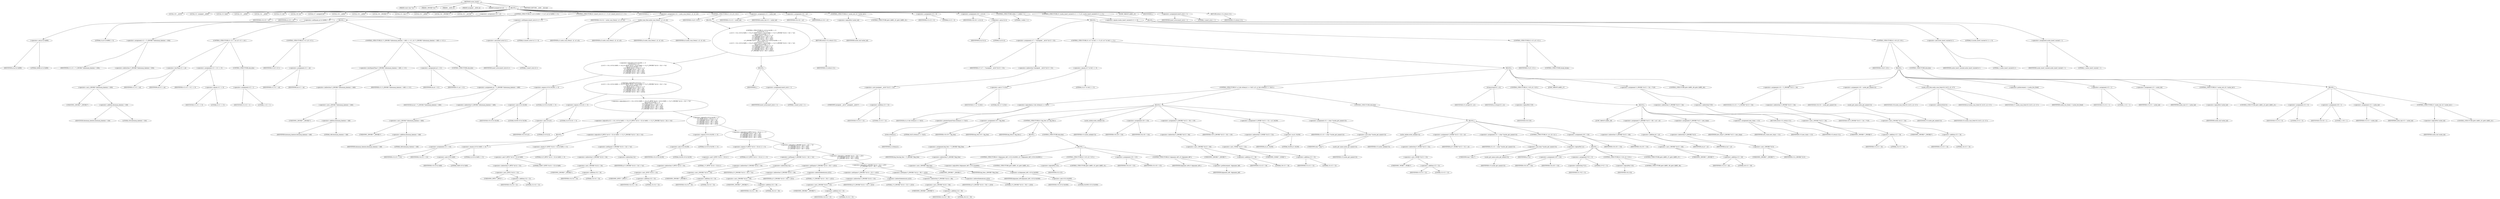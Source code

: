 digraph cache_insert {  
"1000116" [label = "(METHOD,cache_insert)" ]
"1000117" [label = "(PARAM,const char *a1)" ]
"1000118" [label = "(PARAM,_DWORD *a2)" ]
"1000119" [label = "(PARAM,__int64 a3)" ]
"1000120" [label = "(PARAM,unsigned __int64 a4)" ]
"1000121" [label = "(PARAM,unsigned int a5)" ]
"1000122" [label = "(BLOCK,,)" ]
"1000123" [label = "(LOCAL,v10: __int16)" ]
"1000124" [label = "(LOCAL,v11: unsigned __int64)" ]
"1000125" [label = "(LOCAL,v12: bool)" ]
"1000126" [label = "(LOCAL,v13: __int64)" ]
"1000127" [label = "(LOCAL,v14: __int64)" ]
"1000128" [label = "(LOCAL,v15: int)" ]
"1000129" [label = "(LOCAL,v16: int)" ]
"1000130" [label = "(LOCAL,v17: unsigned int)" ]
"1000131" [label = "(LOCAL,v18: __int64)" ]
"1000132" [label = "(LOCAL,v19: __int64)" ]
"1000133" [label = "(LOCAL,v20: _OWORD *)" ]
"1000134" [label = "(LOCAL,v21: char *)" ]
"1000135" [label = "(LOCAL,v23: __int64)" ]
"1000136" [label = "(LOCAL,v24: _OWORD *)" ]
"1000137" [label = "(LOCAL,v25: __int128)" ]
"1000138" [label = "(<operator>.assignment,v10 = a5)" ]
"1000139" [label = "(IDENTIFIER,v10,v10 = a5)" ]
"1000140" [label = "(IDENTIFIER,a5,v10 = a5)" ]
"1000141" [label = "(CONTROL_STRUCTURE,if ( (a5 & 0x980) != 0 ),if ( (a5 & 0x980) != 0 ))" ]
"1000142" [label = "(<operator>.notEquals,(a5 & 0x980) != 0)" ]
"1000143" [label = "(<operator>.and,a5 & 0x980)" ]
"1000144" [label = "(IDENTIFIER,a5,a5 & 0x980)" ]
"1000145" [label = "(LITERAL,0x980,a5 & 0x980)" ]
"1000146" [label = "(LITERAL,0,(a5 & 0x980) != 0)" ]
"1000147" [label = "(BLOCK,,)" ]
"1000148" [label = "(<operator>.assignment,v11 = *(_QWORD *)(dnsmasq_daemon + 456))" ]
"1000149" [label = "(IDENTIFIER,v11,v11 = *(_QWORD *)(dnsmasq_daemon + 456))" ]
"1000150" [label = "(<operator>.indirection,*(_QWORD *)(dnsmasq_daemon + 456))" ]
"1000151" [label = "(<operator>.cast,(_QWORD *)(dnsmasq_daemon + 456))" ]
"1000152" [label = "(UNKNOWN,_QWORD *,_QWORD *)" ]
"1000153" [label = "(<operator>.addition,dnsmasq_daemon + 456)" ]
"1000154" [label = "(IDENTIFIER,dnsmasq_daemon,dnsmasq_daemon + 456)" ]
"1000155" [label = "(LITERAL,456,dnsmasq_daemon + 456)" ]
"1000156" [label = "(CONTROL_STRUCTURE,if ( v11 < a4 ),if ( v11 < a4 ))" ]
"1000157" [label = "(<operator>.lessThan,v11 < a4)" ]
"1000158" [label = "(IDENTIFIER,v11,v11 < a4)" ]
"1000159" [label = "(IDENTIFIER,a4,v11 < a4)" ]
"1000160" [label = "(<operator>.assignment,v12 = v11 == 0)" ]
"1000161" [label = "(IDENTIFIER,v12,v12 = v11 == 0)" ]
"1000162" [label = "(<operator>.equals,v11 == 0)" ]
"1000163" [label = "(IDENTIFIER,v11,v11 == 0)" ]
"1000164" [label = "(LITERAL,0,v11 == 0)" ]
"1000165" [label = "(CONTROL_STRUCTURE,else,else)" ]
"1000166" [label = "(<operator>.assignment,v12 = 1)" ]
"1000167" [label = "(IDENTIFIER,v12,v12 = 1)" ]
"1000168" [label = "(LITERAL,1,v12 = 1)" ]
"1000169" [label = "(CONTROL_STRUCTURE,if ( v12 ),if ( v12 ))" ]
"1000170" [label = "(IDENTIFIER,v12,if ( v12 ))" ]
"1000171" [label = "(<operator>.assignment,v11 = a4)" ]
"1000172" [label = "(IDENTIFIER,v11,v11 = a4)" ]
"1000173" [label = "(IDENTIFIER,a4,v11 = a4)" ]
"1000174" [label = "(CONTROL_STRUCTURE,if ( *(_QWORD *)(dnsmasq_daemon + 448) <= v11 ),if ( *(_QWORD *)(dnsmasq_daemon + 448) <= v11 ))" ]
"1000175" [label = "(<operator>.lessEqualsThan,*(_QWORD *)(dnsmasq_daemon + 448) <= v11)" ]
"1000176" [label = "(<operator>.indirection,*(_QWORD *)(dnsmasq_daemon + 448))" ]
"1000177" [label = "(<operator>.cast,(_QWORD *)(dnsmasq_daemon + 448))" ]
"1000178" [label = "(UNKNOWN,_QWORD *,_QWORD *)" ]
"1000179" [label = "(<operator>.addition,dnsmasq_daemon + 448)" ]
"1000180" [label = "(IDENTIFIER,dnsmasq_daemon,dnsmasq_daemon + 448)" ]
"1000181" [label = "(LITERAL,448,dnsmasq_daemon + 448)" ]
"1000182" [label = "(IDENTIFIER,v11,*(_QWORD *)(dnsmasq_daemon + 448) <= v11)" ]
"1000183" [label = "(<operator>.assignment,a4 = v11)" ]
"1000184" [label = "(IDENTIFIER,a4,a4 = v11)" ]
"1000185" [label = "(IDENTIFIER,v11,a4 = v11)" ]
"1000186" [label = "(CONTROL_STRUCTURE,else,else)" ]
"1000187" [label = "(<operator>.assignment,a4 = *(_QWORD *)(dnsmasq_daemon + 448))" ]
"1000188" [label = "(IDENTIFIER,a4,a4 = *(_QWORD *)(dnsmasq_daemon + 448))" ]
"1000189" [label = "(<operator>.indirection,*(_QWORD *)(dnsmasq_daemon + 448))" ]
"1000190" [label = "(<operator>.cast,(_QWORD *)(dnsmasq_daemon + 448))" ]
"1000191" [label = "(UNKNOWN,_QWORD *,_QWORD *)" ]
"1000192" [label = "(<operator>.addition,dnsmasq_daemon + 448)" ]
"1000193" [label = "(IDENTIFIER,dnsmasq_daemon,dnsmasq_daemon + 448)" ]
"1000194" [label = "(LITERAL,448,dnsmasq_daemon + 448)" ]
"1000195" [label = "(CONTROL_STRUCTURE,if ( (insert_error & 1) != 0 ),if ( (insert_error & 1) != 0 ))" ]
"1000196" [label = "(<operator>.notEquals,(insert_error & 1) != 0)" ]
"1000197" [label = "(<operator>.and,insert_error & 1)" ]
"1000198" [label = "(IDENTIFIER,insert_error,insert_error & 1)" ]
"1000199" [label = "(LITERAL,1,insert_error & 1)" ]
"1000200" [label = "(LITERAL,0,(insert_error & 1) != 0)" ]
"1000201" [label = "(IDENTIFIER,L,)" ]
"1000202" [label = "(<operator>.assignment,v14 = cache_scan_free(a1, a2, a3, a5))" ]
"1000203" [label = "(IDENTIFIER,v14,v14 = cache_scan_free(a1, a2, a3, a5))" ]
"1000204" [label = "(cache_scan_free,cache_scan_free(a1, a2, a3, a5))" ]
"1000205" [label = "(IDENTIFIER,a1,cache_scan_free(a1, a2, a3, a5))" ]
"1000206" [label = "(IDENTIFIER,a2,cache_scan_free(a1, a2, a3, a5))" ]
"1000207" [label = "(IDENTIFIER,a3,cache_scan_free(a1, a2, a3, a5))" ]
"1000208" [label = "(IDENTIFIER,a5,cache_scan_free(a1, a2, a3, a5))" ]
"1000209" [label = "(CONTROL_STRUCTURE,if ( v14 ),if ( v14 ))" ]
"1000210" [label = "(IDENTIFIER,v14,if ( v14 ))" ]
"1000211" [label = "(BLOCK,,)" ]
"1000212" [label = "(CONTROL_STRUCTURE,if ( (v10 & 0x180) == 0\n      || (v10 & 8) == 0\n      || ((v13 = v14, (v10 & 0x80) == 0) || (*(_BYTE *)(v14 + 52) & 0x80) == 0 || *(_DWORD *)(v14 + 24) != *a2)\n      && ((v10 & 0x100) == 0\n       || (*(_BYTE *)(v14 + 53) & 1) == 0\n       || *(_DWORD *)(v14 + 24) != *a2\n       || *(_DWORD *)(v14 + 28) != a2[1]\n       || *(_DWORD *)(v14 + 32) != a2[2]\n       || *(_DWORD *)(v14 + 36) != a2[3]) ),if ( (v10 & 0x180) == 0\n      || (v10 & 8) == 0\n      || ((v13 = v14, (v10 & 0x80) == 0) || (*(_BYTE *)(v14 + 52) & 0x80) == 0 || *(_DWORD *)(v14 + 24) != *a2)\n      && ((v10 & 0x100) == 0\n       || (*(_BYTE *)(v14 + 53) & 1) == 0\n       || *(_DWORD *)(v14 + 24) != *a2\n       || *(_DWORD *)(v14 + 28) != a2[1]\n       || *(_DWORD *)(v14 + 32) != a2[2]\n       || *(_DWORD *)(v14 + 36) != a2[3]) ))" ]
"1000213" [label = "(<operator>.logicalOr,(v10 & 0x180) == 0\n      || (v10 & 8) == 0\n      || ((v13 = v14, (v10 & 0x80) == 0) || (*(_BYTE *)(v14 + 52) & 0x80) == 0 || *(_DWORD *)(v14 + 24) != *a2)\n      && ((v10 & 0x100) == 0\n       || (*(_BYTE *)(v14 + 53) & 1) == 0\n       || *(_DWORD *)(v14 + 24) != *a2\n       || *(_DWORD *)(v14 + 28) != a2[1]\n       || *(_DWORD *)(v14 + 32) != a2[2]\n       || *(_DWORD *)(v14 + 36) != a2[3]))" ]
"1000214" [label = "(<operator>.equals,(v10 & 0x180) == 0)" ]
"1000215" [label = "(<operator>.and,v10 & 0x180)" ]
"1000216" [label = "(IDENTIFIER,v10,v10 & 0x180)" ]
"1000217" [label = "(LITERAL,0x180,v10 & 0x180)" ]
"1000218" [label = "(LITERAL,0,(v10 & 0x180) == 0)" ]
"1000219" [label = "(<operator>.logicalOr,(v10 & 8) == 0\n      || ((v13 = v14, (v10 & 0x80) == 0) || (*(_BYTE *)(v14 + 52) & 0x80) == 0 || *(_DWORD *)(v14 + 24) != *a2)\n      && ((v10 & 0x100) == 0\n       || (*(_BYTE *)(v14 + 53) & 1) == 0\n       || *(_DWORD *)(v14 + 24) != *a2\n       || *(_DWORD *)(v14 + 28) != a2[1]\n       || *(_DWORD *)(v14 + 32) != a2[2]\n       || *(_DWORD *)(v14 + 36) != a2[3]))" ]
"1000220" [label = "(<operator>.equals,(v10 & 8) == 0)" ]
"1000221" [label = "(<operator>.and,v10 & 8)" ]
"1000222" [label = "(IDENTIFIER,v10,v10 & 8)" ]
"1000223" [label = "(LITERAL,8,v10 & 8)" ]
"1000224" [label = "(LITERAL,0,(v10 & 8) == 0)" ]
"1000225" [label = "(<operator>.logicalAnd,((v13 = v14, (v10 & 0x80) == 0) || (*(_BYTE *)(v14 + 52) & 0x80) == 0 || *(_DWORD *)(v14 + 24) != *a2)\n      && ((v10 & 0x100) == 0\n       || (*(_BYTE *)(v14 + 53) & 1) == 0\n       || *(_DWORD *)(v14 + 24) != *a2\n       || *(_DWORD *)(v14 + 28) != a2[1]\n       || *(_DWORD *)(v14 + 32) != a2[2]\n       || *(_DWORD *)(v14 + 36) != a2[3]))" ]
"1000226" [label = "(<operator>.logicalOr,(v13 = v14, (v10 & 0x80) == 0) || (*(_BYTE *)(v14 + 52) & 0x80) == 0 || *(_DWORD *)(v14 + 24) != *a2)" ]
"1000227" [label = "(BLOCK,,)" ]
"1000228" [label = "(<operator>.assignment,v13 = v14)" ]
"1000229" [label = "(IDENTIFIER,v13,v13 = v14)" ]
"1000230" [label = "(IDENTIFIER,v14,v13 = v14)" ]
"1000231" [label = "(<operator>.equals,(v10 & 0x80) == 0)" ]
"1000232" [label = "(<operator>.and,v10 & 0x80)" ]
"1000233" [label = "(IDENTIFIER,v10,v10 & 0x80)" ]
"1000234" [label = "(LITERAL,0x80,v10 & 0x80)" ]
"1000235" [label = "(LITERAL,0,(v10 & 0x80) == 0)" ]
"1000236" [label = "(<operator>.logicalOr,(*(_BYTE *)(v14 + 52) & 0x80) == 0 || *(_DWORD *)(v14 + 24) != *a2)" ]
"1000237" [label = "(<operator>.equals,(*(_BYTE *)(v14 + 52) & 0x80) == 0)" ]
"1000238" [label = "(<operator>.and,*(_BYTE *)(v14 + 52) & 0x80)" ]
"1000239" [label = "(<operator>.indirection,*(_BYTE *)(v14 + 52))" ]
"1000240" [label = "(<operator>.cast,(_BYTE *)(v14 + 52))" ]
"1000241" [label = "(UNKNOWN,_BYTE *,_BYTE *)" ]
"1000242" [label = "(<operator>.addition,v14 + 52)" ]
"1000243" [label = "(IDENTIFIER,v14,v14 + 52)" ]
"1000244" [label = "(LITERAL,52,v14 + 52)" ]
"1000245" [label = "(LITERAL,0x80,*(_BYTE *)(v14 + 52) & 0x80)" ]
"1000246" [label = "(LITERAL,0,(*(_BYTE *)(v14 + 52) & 0x80) == 0)" ]
"1000247" [label = "(<operator>.notEquals,*(_DWORD *)(v14 + 24) != *a2)" ]
"1000248" [label = "(<operator>.indirection,*(_DWORD *)(v14 + 24))" ]
"1000249" [label = "(<operator>.cast,(_DWORD *)(v14 + 24))" ]
"1000250" [label = "(UNKNOWN,_DWORD *,_DWORD *)" ]
"1000251" [label = "(<operator>.addition,v14 + 24)" ]
"1000252" [label = "(IDENTIFIER,v14,v14 + 24)" ]
"1000253" [label = "(LITERAL,24,v14 + 24)" ]
"1000254" [label = "(<operator>.indirection,*a2)" ]
"1000255" [label = "(IDENTIFIER,a2,*(_DWORD *)(v14 + 24) != *a2)" ]
"1000256" [label = "(<operator>.logicalOr,(v10 & 0x100) == 0\n       || (*(_BYTE *)(v14 + 53) & 1) == 0\n       || *(_DWORD *)(v14 + 24) != *a2\n       || *(_DWORD *)(v14 + 28) != a2[1]\n       || *(_DWORD *)(v14 + 32) != a2[2]\n       || *(_DWORD *)(v14 + 36) != a2[3])" ]
"1000257" [label = "(<operator>.equals,(v10 & 0x100) == 0)" ]
"1000258" [label = "(<operator>.and,v10 & 0x100)" ]
"1000259" [label = "(IDENTIFIER,v10,v10 & 0x100)" ]
"1000260" [label = "(LITERAL,0x100,v10 & 0x100)" ]
"1000261" [label = "(LITERAL,0,(v10 & 0x100) == 0)" ]
"1000262" [label = "(<operator>.logicalOr,(*(_BYTE *)(v14 + 53) & 1) == 0\n       || *(_DWORD *)(v14 + 24) != *a2\n       || *(_DWORD *)(v14 + 28) != a2[1]\n       || *(_DWORD *)(v14 + 32) != a2[2]\n       || *(_DWORD *)(v14 + 36) != a2[3])" ]
"1000263" [label = "(<operator>.equals,(*(_BYTE *)(v14 + 53) & 1) == 0)" ]
"1000264" [label = "(<operator>.and,*(_BYTE *)(v14 + 53) & 1)" ]
"1000265" [label = "(<operator>.indirection,*(_BYTE *)(v14 + 53))" ]
"1000266" [label = "(<operator>.cast,(_BYTE *)(v14 + 53))" ]
"1000267" [label = "(UNKNOWN,_BYTE *,_BYTE *)" ]
"1000268" [label = "(<operator>.addition,v14 + 53)" ]
"1000269" [label = "(IDENTIFIER,v14,v14 + 53)" ]
"1000270" [label = "(LITERAL,53,v14 + 53)" ]
"1000271" [label = "(LITERAL,1,*(_BYTE *)(v14 + 53) & 1)" ]
"1000272" [label = "(LITERAL,0,(*(_BYTE *)(v14 + 53) & 1) == 0)" ]
"1000273" [label = "(<operator>.logicalOr,*(_DWORD *)(v14 + 24) != *a2\n       || *(_DWORD *)(v14 + 28) != a2[1]\n       || *(_DWORD *)(v14 + 32) != a2[2]\n       || *(_DWORD *)(v14 + 36) != a2[3])" ]
"1000274" [label = "(<operator>.notEquals,*(_DWORD *)(v14 + 24) != *a2)" ]
"1000275" [label = "(<operator>.indirection,*(_DWORD *)(v14 + 24))" ]
"1000276" [label = "(<operator>.cast,(_DWORD *)(v14 + 24))" ]
"1000277" [label = "(UNKNOWN,_DWORD *,_DWORD *)" ]
"1000278" [label = "(<operator>.addition,v14 + 24)" ]
"1000279" [label = "(IDENTIFIER,v14,v14 + 24)" ]
"1000280" [label = "(LITERAL,24,v14 + 24)" ]
"1000281" [label = "(<operator>.indirection,*a2)" ]
"1000282" [label = "(IDENTIFIER,a2,*(_DWORD *)(v14 + 24) != *a2)" ]
"1000283" [label = "(<operator>.logicalOr,*(_DWORD *)(v14 + 28) != a2[1]\n       || *(_DWORD *)(v14 + 32) != a2[2]\n       || *(_DWORD *)(v14 + 36) != a2[3])" ]
"1000284" [label = "(<operator>.notEquals,*(_DWORD *)(v14 + 28) != a2[1])" ]
"1000285" [label = "(<operator>.indirection,*(_DWORD *)(v14 + 28))" ]
"1000286" [label = "(<operator>.cast,(_DWORD *)(v14 + 28))" ]
"1000287" [label = "(UNKNOWN,_DWORD *,_DWORD *)" ]
"1000288" [label = "(<operator>.addition,v14 + 28)" ]
"1000289" [label = "(IDENTIFIER,v14,v14 + 28)" ]
"1000290" [label = "(LITERAL,28,v14 + 28)" ]
"1000291" [label = "(<operator>.indirectIndexAccess,a2[1])" ]
"1000292" [label = "(IDENTIFIER,a2,*(_DWORD *)(v14 + 28) != a2[1])" ]
"1000293" [label = "(LITERAL,1,*(_DWORD *)(v14 + 28) != a2[1])" ]
"1000294" [label = "(<operator>.logicalOr,*(_DWORD *)(v14 + 32) != a2[2]\n       || *(_DWORD *)(v14 + 36) != a2[3])" ]
"1000295" [label = "(<operator>.notEquals,*(_DWORD *)(v14 + 32) != a2[2])" ]
"1000296" [label = "(<operator>.indirection,*(_DWORD *)(v14 + 32))" ]
"1000297" [label = "(<operator>.cast,(_DWORD *)(v14 + 32))" ]
"1000298" [label = "(UNKNOWN,_DWORD *,_DWORD *)" ]
"1000299" [label = "(<operator>.addition,v14 + 32)" ]
"1000300" [label = "(IDENTIFIER,v14,v14 + 32)" ]
"1000301" [label = "(LITERAL,32,v14 + 32)" ]
"1000302" [label = "(<operator>.indirectIndexAccess,a2[2])" ]
"1000303" [label = "(IDENTIFIER,a2,*(_DWORD *)(v14 + 32) != a2[2])" ]
"1000304" [label = "(LITERAL,2,*(_DWORD *)(v14 + 32) != a2[2])" ]
"1000305" [label = "(<operator>.notEquals,*(_DWORD *)(v14 + 36) != a2[3])" ]
"1000306" [label = "(<operator>.indirection,*(_DWORD *)(v14 + 36))" ]
"1000307" [label = "(<operator>.cast,(_DWORD *)(v14 + 36))" ]
"1000308" [label = "(UNKNOWN,_DWORD *,_DWORD *)" ]
"1000309" [label = "(<operator>.addition,v14 + 36)" ]
"1000310" [label = "(IDENTIFIER,v14,v14 + 36)" ]
"1000311" [label = "(LITERAL,36,v14 + 36)" ]
"1000312" [label = "(<operator>.indirectIndexAccess,a2[3])" ]
"1000313" [label = "(IDENTIFIER,a2,*(_DWORD *)(v14 + 36) != a2[3])" ]
"1000314" [label = "(LITERAL,3,*(_DWORD *)(v14 + 36) != a2[3])" ]
"1000315" [label = "(BLOCK,,)" ]
"1000316" [label = "(IDENTIFIER,L,)" ]
"1000317" [label = "(<operator>.assignment,insert_error = 1)" ]
"1000318" [label = "(IDENTIFIER,insert_error,insert_error = 1)" ]
"1000319" [label = "(LITERAL,1,insert_error = 1)" ]
"1000320" [label = "(RETURN,return v13;,return v13;)" ]
"1000321" [label = "(IDENTIFIER,v13,return v13;)" ]
"1000322" [label = "(<operator>.assignment,v13 = cache_tail)" ]
"1000323" [label = "(IDENTIFIER,v13,v13 = cache_tail)" ]
"1000324" [label = "(IDENTIFIER,cache_tail,v13 = cache_tail)" ]
"1000325" [label = "(<operator>.assignment,v24 = a2)" ]
"1000326" [label = "(IDENTIFIER,v24,v24 = a2)" ]
"1000327" [label = "(IDENTIFIER,a2,v24 = a2)" ]
"1000328" [label = "(CONTROL_STRUCTURE,if ( !cache_tail ),if ( !cache_tail ))" ]
"1000329" [label = "(<operator>.logicalNot,!cache_tail)" ]
"1000330" [label = "(IDENTIFIER,cache_tail,!cache_tail)" ]
"1000331" [label = "(CONTROL_STRUCTURE,goto LABEL_42;,goto LABEL_42;)" ]
"1000332" [label = "(<operator>.assignment,v15 = 0)" ]
"1000333" [label = "(IDENTIFIER,v15,v15 = 0)" ]
"1000334" [label = "(LITERAL,0,v15 = 0)" ]
"1000335" [label = "(<operator>.assignment,v16 = a5 & 4)" ]
"1000336" [label = "(IDENTIFIER,v16,v16 = a5 & 4)" ]
"1000337" [label = "(<operator>.and,a5 & 4)" ]
"1000338" [label = "(IDENTIFIER,a5,a5 & 4)" ]
"1000339" [label = "(LITERAL,4,a5 & 4)" ]
"1000340" [label = "(CONTROL_STRUCTURE,while ( 1 ),while ( 1 ))" ]
"1000341" [label = "(LITERAL,1,while ( 1 ))" ]
"1000342" [label = "(BLOCK,,)" ]
"1000343" [label = "(<operator>.assignment,v17 = *(unsigned __int16 *)(v13 + 52))" ]
"1000344" [label = "(IDENTIFIER,v17,v17 = *(unsigned __int16 *)(v13 + 52))" ]
"1000345" [label = "(<operator>.indirection,*(unsigned __int16 *)(v13 + 52))" ]
"1000346" [label = "(<operator>.cast,(unsigned __int16 *)(v13 + 52))" ]
"1000347" [label = "(UNKNOWN,unsigned __int16 *,unsigned __int16 *)" ]
"1000348" [label = "(<operator>.addition,v13 + 52)" ]
"1000349" [label = "(IDENTIFIER,v13,v13 + 52)" ]
"1000350" [label = "(LITERAL,52,v13 + 52)" ]
"1000351" [label = "(CONTROL_STRUCTURE,if ( (v17 & 0xC) == 0 ),if ( (v17 & 0xC) == 0 ))" ]
"1000352" [label = "(<operator>.equals,(v17 & 0xC) == 0)" ]
"1000353" [label = "(<operator>.and,v17 & 0xC)" ]
"1000354" [label = "(IDENTIFIER,v17,v17 & 0xC)" ]
"1000355" [label = "(LITERAL,0xC,v17 & 0xC)" ]
"1000356" [label = "(LITERAL,0,(v17 & 0xC) == 0)" ]
"1000357" [label = "(BLOCK,,)" ]
"1000358" [label = "(CONTROL_STRUCTURE,if ( a1 && strlen(a1) >= 0x32 ),if ( a1 && strlen(a1) >= 0x32 ))" ]
"1000359" [label = "(<operator>.logicalAnd,a1 && strlen(a1) >= 0x32)" ]
"1000360" [label = "(IDENTIFIER,a1,a1 && strlen(a1) >= 0x32)" ]
"1000361" [label = "(<operator>.greaterEqualsThan,strlen(a1) >= 0x32)" ]
"1000362" [label = "(strlen,strlen(a1))" ]
"1000363" [label = "(IDENTIFIER,a1,strlen(a1))" ]
"1000364" [label = "(LITERAL,0x32,strlen(a1) >= 0x32)" ]
"1000365" [label = "(BLOCK,,)" ]
"1000366" [label = "(<operator>.assignment,v19 = big_free)" ]
"1000367" [label = "(IDENTIFIER,v19,v19 = big_free)" ]
"1000368" [label = "(IDENTIFIER,big_free,v19 = big_free)" ]
"1000369" [label = "(CONTROL_STRUCTURE,if ( big_free ),if ( big_free ))" ]
"1000370" [label = "(IDENTIFIER,big_free,if ( big_free ))" ]
"1000371" [label = "(BLOCK,,)" ]
"1000372" [label = "(<operator>.assignment,big_free = *(_QWORD *)big_free)" ]
"1000373" [label = "(IDENTIFIER,big_free,big_free = *(_QWORD *)big_free)" ]
"1000374" [label = "(<operator>.indirection,*(_QWORD *)big_free)" ]
"1000375" [label = "(<operator>.cast,(_QWORD *)big_free)" ]
"1000376" [label = "(UNKNOWN,_QWORD *,_QWORD *)" ]
"1000377" [label = "(IDENTIFIER,big_free,(_QWORD *)big_free)" ]
"1000378" [label = "(CONTROL_STRUCTURE,else,else)" ]
"1000379" [label = "(BLOCK,,)" ]
"1000380" [label = "(CONTROL_STRUCTURE,if ( !(bignames_left | v10 & 0x5000) ),if ( !(bignames_left | v10 & 0x5000) ))" ]
"1000381" [label = "(<operator>.logicalNot,!(bignames_left | v10 & 0x5000))" ]
"1000382" [label = "(<operator>.or,bignames_left | v10 & 0x5000)" ]
"1000383" [label = "(IDENTIFIER,bignames_left,bignames_left | v10 & 0x5000)" ]
"1000384" [label = "(<operator>.and,v10 & 0x5000)" ]
"1000385" [label = "(IDENTIFIER,v10,v10 & 0x5000)" ]
"1000386" [label = "(LITERAL,0x5000,v10 & 0x5000)" ]
"1000387" [label = "(CONTROL_STRUCTURE,goto LABEL_42;,goto LABEL_42;)" ]
"1000388" [label = "(CONTROL_STRUCTURE,if ( !v23 ),if ( !v23 ))" ]
"1000389" [label = "(<operator>.logicalNot,!v23)" ]
"1000390" [label = "(IDENTIFIER,v23,!v23)" ]
"1000391" [label = "(CONTROL_STRUCTURE,goto LABEL_42;,goto LABEL_42;)" ]
"1000392" [label = "(<operator>.assignment,v19 = v23)" ]
"1000393" [label = "(IDENTIFIER,v19,v19 = v23)" ]
"1000394" [label = "(IDENTIFIER,v23,v19 = v23)" ]
"1000395" [label = "(CONTROL_STRUCTURE,if ( bignames_left ),if ( bignames_left ))" ]
"1000396" [label = "(IDENTIFIER,bignames_left,if ( bignames_left ))" ]
"1000397" [label = "(<operator>.preDecrement,--bignames_left)" ]
"1000398" [label = "(IDENTIFIER,bignames_left,--bignames_left)" ]
"1000399" [label = "(cache_unlink,cache_unlink(v13))" ]
"1000400" [label = "(IDENTIFIER,v13,cache_unlink(v13))" ]
"1000401" [label = "(<operator>.assignment,v20 = v24)" ]
"1000402" [label = "(IDENTIFIER,v20,v20 = v24)" ]
"1000403" [label = "(IDENTIFIER,v24,v20 = v24)" ]
"1000404" [label = "(<operator>.assignment,*(_QWORD *)(v13 + 56) = v19)" ]
"1000405" [label = "(<operator>.indirection,*(_QWORD *)(v13 + 56))" ]
"1000406" [label = "(<operator>.cast,(_QWORD *)(v13 + 56))" ]
"1000407" [label = "(UNKNOWN,_QWORD *,_QWORD *)" ]
"1000408" [label = "(<operator>.addition,v13 + 56)" ]
"1000409" [label = "(IDENTIFIER,v13,v13 + 56)" ]
"1000410" [label = "(LITERAL,56,v13 + 56)" ]
"1000411" [label = "(IDENTIFIER,v19,*(_QWORD *)(v13 + 56) = v19)" ]
"1000412" [label = "(<operator>.assignment,*(_WORD *)(v13 + 52) = a5 | 0x200)" ]
"1000413" [label = "(<operator>.indirection,*(_WORD *)(v13 + 52))" ]
"1000414" [label = "(<operator>.cast,(_WORD *)(v13 + 52))" ]
"1000415" [label = "(UNKNOWN,_WORD *,_WORD *)" ]
"1000416" [label = "(<operator>.addition,v13 + 52)" ]
"1000417" [label = "(IDENTIFIER,v13,v13 + 52)" ]
"1000418" [label = "(LITERAL,52,v13 + 52)" ]
"1000419" [label = "(<operator>.or,a5 | 0x200)" ]
"1000420" [label = "(IDENTIFIER,a5,a5 | 0x200)" ]
"1000421" [label = "(LITERAL,0x200,a5 | 0x200)" ]
"1000422" [label = "(<operator>.assignment,v21 = (char *)cache_get_name(v13))" ]
"1000423" [label = "(IDENTIFIER,v21,v21 = (char *)cache_get_name(v13))" ]
"1000424" [label = "(<operator>.cast,(char *)cache_get_name(v13))" ]
"1000425" [label = "(UNKNOWN,char *,char *)" ]
"1000426" [label = "(cache_get_name,cache_get_name(v13))" ]
"1000427" [label = "(IDENTIFIER,v13,cache_get_name(v13))" ]
"1000428" [label = "(CONTROL_STRUCTURE,else,else)" ]
"1000429" [label = "(BLOCK,,)" ]
"1000430" [label = "(cache_unlink,cache_unlink(v13))" ]
"1000431" [label = "(IDENTIFIER,v13,cache_unlink(v13))" ]
"1000432" [label = "(<operator>.assignment,*(_WORD *)(v13 + 52) = a5)" ]
"1000433" [label = "(<operator>.indirection,*(_WORD *)(v13 + 52))" ]
"1000434" [label = "(<operator>.cast,(_WORD *)(v13 + 52))" ]
"1000435" [label = "(UNKNOWN,_WORD *,_WORD *)" ]
"1000436" [label = "(<operator>.addition,v13 + 52)" ]
"1000437" [label = "(IDENTIFIER,v13,v13 + 52)" ]
"1000438" [label = "(LITERAL,52,v13 + 52)" ]
"1000439" [label = "(IDENTIFIER,a5,*(_WORD *)(v13 + 52) = a5)" ]
"1000440" [label = "(<operator>.assignment,v21 = (char *)cache_get_name(v13))" ]
"1000441" [label = "(IDENTIFIER,v21,v21 = (char *)cache_get_name(v13))" ]
"1000442" [label = "(<operator>.cast,(char *)cache_get_name(v13))" ]
"1000443" [label = "(UNKNOWN,char *,char *)" ]
"1000444" [label = "(cache_get_name,cache_get_name(v13))" ]
"1000445" [label = "(IDENTIFIER,v13,cache_get_name(v13))" ]
"1000446" [label = "(CONTROL_STRUCTURE,if ( !a1 ),if ( !a1 ))" ]
"1000447" [label = "(<operator>.logicalNot,!a1)" ]
"1000448" [label = "(IDENTIFIER,a1,!a1)" ]
"1000449" [label = "(BLOCK,,)" ]
"1000450" [label = "(<operator>.assignment,v20 = v24)" ]
"1000451" [label = "(IDENTIFIER,v20,v20 = v24)" ]
"1000452" [label = "(IDENTIFIER,v24,v20 = v24)" ]
"1000453" [label = "(<operator>.assignment,*v21 = 0)" ]
"1000454" [label = "(<operator>.indirection,*v21)" ]
"1000455" [label = "(IDENTIFIER,v21,*v21 = 0)" ]
"1000456" [label = "(LITERAL,0,*v21 = 0)" ]
"1000457" [label = "(CONTROL_STRUCTURE,if ( !v24 ),if ( !v24 ))" ]
"1000458" [label = "(<operator>.logicalNot,!v24)" ]
"1000459" [label = "(IDENTIFIER,v24,!v24)" ]
"1000460" [label = "(CONTROL_STRUCTURE,goto LABEL_48;,goto LABEL_48;)" ]
"1000461" [label = "(CONTROL_STRUCTURE,goto LABEL_47;,goto LABEL_47;)" ]
"1000462" [label = "(<operator>.assignment,v20 = v24)" ]
"1000463" [label = "(IDENTIFIER,v20,v20 = v24)" ]
"1000464" [label = "(IDENTIFIER,v24,v20 = v24)" ]
"1000465" [label = "(strcpy,strcpy(v21, a1))" ]
"1000466" [label = "(IDENTIFIER,v21,strcpy(v21, a1))" ]
"1000467" [label = "(IDENTIFIER,a1,strcpy(v21, a1))" ]
"1000468" [label = "(CONTROL_STRUCTURE,if ( !v20 ),if ( !v20 ))" ]
"1000469" [label = "(<operator>.logicalNot,!v20)" ]
"1000470" [label = "(IDENTIFIER,v20,!v20)" ]
"1000471" [label = "(BLOCK,,)" ]
"1000472" [label = "(JUMP_TARGET,LABEL_48)" ]
"1000473" [label = "(<operator>.assignment,*(_QWORD *)(v13 + 40) = a4 + a3)" ]
"1000474" [label = "(<operator>.indirection,*(_QWORD *)(v13 + 40))" ]
"1000475" [label = "(<operator>.cast,(_QWORD *)(v13 + 40))" ]
"1000476" [label = "(UNKNOWN,_QWORD *,_QWORD *)" ]
"1000477" [label = "(<operator>.addition,v13 + 40)" ]
"1000478" [label = "(IDENTIFIER,v13,v13 + 40)" ]
"1000479" [label = "(LITERAL,40,v13 + 40)" ]
"1000480" [label = "(<operator>.addition,a4 + a3)" ]
"1000481" [label = "(IDENTIFIER,a4,a4 + a3)" ]
"1000482" [label = "(IDENTIFIER,a3,a4 + a3)" ]
"1000483" [label = "(<operator>.assignment,*(_QWORD *)v13 = new_chain)" ]
"1000484" [label = "(<operator>.indirection,*(_QWORD *)v13)" ]
"1000485" [label = "(<operator>.cast,(_QWORD *)v13)" ]
"1000486" [label = "(UNKNOWN,_QWORD *,_QWORD *)" ]
"1000487" [label = "(IDENTIFIER,v13,(_QWORD *)v13)" ]
"1000488" [label = "(IDENTIFIER,new_chain,*(_QWORD *)v13 = new_chain)" ]
"1000489" [label = "(<operator>.assignment,new_chain = v13)" ]
"1000490" [label = "(IDENTIFIER,new_chain,new_chain = v13)" ]
"1000491" [label = "(IDENTIFIER,v13,new_chain = v13)" ]
"1000492" [label = "(RETURN,return v13;,return v13;)" ]
"1000493" [label = "(IDENTIFIER,v13,return v13;)" ]
"1000494" [label = "(JUMP_TARGET,LABEL_47)" ]
"1000495" [label = "(<operator>.assignment,*(_OWORD *)(v13 + 24) = *v20)" ]
"1000496" [label = "(<operator>.indirection,*(_OWORD *)(v13 + 24))" ]
"1000497" [label = "(<operator>.cast,(_OWORD *)(v13 + 24))" ]
"1000498" [label = "(UNKNOWN,_OWORD *,_OWORD *)" ]
"1000499" [label = "(<operator>.addition,v13 + 24)" ]
"1000500" [label = "(IDENTIFIER,v13,v13 + 24)" ]
"1000501" [label = "(LITERAL,24,v13 + 24)" ]
"1000502" [label = "(<operator>.indirection,*v20)" ]
"1000503" [label = "(IDENTIFIER,v20,*(_OWORD *)(v13 + 24) = *v20)" ]
"1000504" [label = "(CONTROL_STRUCTURE,goto LABEL_48;,goto LABEL_48;)" ]
"1000505" [label = "(CONTROL_STRUCTURE,if ( v15 ),if ( v15 ))" ]
"1000506" [label = "(IDENTIFIER,v15,if ( v15 ))" ]
"1000507" [label = "(CONTROL_STRUCTURE,break;,break;)" ]
"1000508" [label = "(CONTROL_STRUCTURE,if ( v16 ),if ( v16 ))" ]
"1000509" [label = "(IDENTIFIER,v16,if ( v16 ))" ]
"1000510" [label = "(BLOCK,,)" ]
"1000511" [label = "(<operator>.assignment,v25 = *(_OWORD *)(v13 + 24))" ]
"1000512" [label = "(IDENTIFIER,v25,v25 = *(_OWORD *)(v13 + 24))" ]
"1000513" [label = "(<operator>.indirection,*(_OWORD *)(v13 + 24))" ]
"1000514" [label = "(<operator>.cast,(_OWORD *)(v13 + 24))" ]
"1000515" [label = "(UNKNOWN,_OWORD *,_OWORD *)" ]
"1000516" [label = "(<operator>.addition,v13 + 24)" ]
"1000517" [label = "(IDENTIFIER,v13,v13 + 24)" ]
"1000518" [label = "(LITERAL,24,v13 + 24)" ]
"1000519" [label = "(<operator>.assignment,v18 = cache_get_name(v13))" ]
"1000520" [label = "(IDENTIFIER,v18,v18 = cache_get_name(v13))" ]
"1000521" [label = "(cache_get_name,cache_get_name(v13))" ]
"1000522" [label = "(IDENTIFIER,v13,cache_get_name(v13))" ]
"1000523" [label = "(cache_scan_free,cache_scan_free(v18, &v25, a3, v17))" ]
"1000524" [label = "(IDENTIFIER,v18,cache_scan_free(v18, &v25, a3, v17))" ]
"1000525" [label = "(<operator>.addressOf,&v25)" ]
"1000526" [label = "(IDENTIFIER,v25,cache_scan_free(v18, &v25, a3, v17))" ]
"1000527" [label = "(IDENTIFIER,a3,cache_scan_free(v18, &v25, a3, v17))" ]
"1000528" [label = "(IDENTIFIER,v17,cache_scan_free(v18, &v25, a3, v17))" ]
"1000529" [label = "(<operator>.preIncrement,++cache_live_freed)" ]
"1000530" [label = "(IDENTIFIER,cache_live_freed,++cache_live_freed)" ]
"1000531" [label = "(<operator>.assignment,v15 = 1)" ]
"1000532" [label = "(IDENTIFIER,v15,v15 = 1)" ]
"1000533" [label = "(LITERAL,1,v15 = 1)" ]
"1000534" [label = "(<operator>.assignment,v13 = cache_tail)" ]
"1000535" [label = "(IDENTIFIER,v13,v13 = cache_tail)" ]
"1000536" [label = "(IDENTIFIER,cache_tail,v13 = cache_tail)" ]
"1000537" [label = "(CONTROL_STRUCTURE,if ( !cache_tail ),if ( !cache_tail ))" ]
"1000538" [label = "(<operator>.logicalNot,!cache_tail)" ]
"1000539" [label = "(IDENTIFIER,cache_tail,!cache_tail)" ]
"1000540" [label = "(CONTROL_STRUCTURE,goto LABEL_42;,goto LABEL_42;)" ]
"1000541" [label = "(CONTROL_STRUCTURE,else,else)" ]
"1000542" [label = "(BLOCK,,)" ]
"1000543" [label = "(<operator>.assignment,v15 = 0)" ]
"1000544" [label = "(IDENTIFIER,v15,v15 = 0)" ]
"1000545" [label = "(LITERAL,0,v15 = 0)" ]
"1000546" [label = "(<operator>.assignment,v16 = 1)" ]
"1000547" [label = "(IDENTIFIER,v16,v16 = 1)" ]
"1000548" [label = "(LITERAL,1,v16 = 1)" ]
"1000549" [label = "(<operator>.assignment,v13 = cache_tail)" ]
"1000550" [label = "(IDENTIFIER,v13,v13 = cache_tail)" ]
"1000551" [label = "(IDENTIFIER,cache_tail,v13 = cache_tail)" ]
"1000552" [label = "(CONTROL_STRUCTURE,if ( !cache_tail ),if ( !cache_tail ))" ]
"1000553" [label = "(<operator>.logicalNot,!cache_tail)" ]
"1000554" [label = "(IDENTIFIER,cache_tail,!cache_tail)" ]
"1000555" [label = "(CONTROL_STRUCTURE,goto LABEL_42;,goto LABEL_42;)" ]
"1000556" [label = "(CONTROL_STRUCTURE,if ( (cache_insert_warned & 1) == 0 ),if ( (cache_insert_warned & 1) == 0 ))" ]
"1000557" [label = "(<operator>.equals,(cache_insert_warned & 1) == 0)" ]
"1000558" [label = "(<operator>.and,cache_insert_warned & 1)" ]
"1000559" [label = "(IDENTIFIER,cache_insert_warned,cache_insert_warned & 1)" ]
"1000560" [label = "(LITERAL,1,cache_insert_warned & 1)" ]
"1000561" [label = "(LITERAL,0,(cache_insert_warned & 1) == 0)" ]
"1000562" [label = "(BLOCK,,)" ]
"1000563" [label = "(<operator>.assignment,cache_insert_warned = 1)" ]
"1000564" [label = "(IDENTIFIER,cache_insert_warned,cache_insert_warned = 1)" ]
"1000565" [label = "(LITERAL,1,cache_insert_warned = 1)" ]
"1000566" [label = "(JUMP_TARGET,LABEL_42)" ]
"1000567" [label = "(IDENTIFIER,L,)" ]
"1000568" [label = "(<operator>.assignment,insert_error = 1)" ]
"1000569" [label = "(IDENTIFIER,insert_error,insert_error = 1)" ]
"1000570" [label = "(LITERAL,1,insert_error = 1)" ]
"1000571" [label = "(RETURN,return v13;,return v13;)" ]
"1000572" [label = "(IDENTIFIER,v13,return v13;)" ]
"1000573" [label = "(METHOD_RETURN,__int64 __fastcall)" ]
  "1000116" -> "1000117" 
  "1000116" -> "1000118" 
  "1000116" -> "1000119" 
  "1000116" -> "1000120" 
  "1000116" -> "1000121" 
  "1000116" -> "1000122" 
  "1000116" -> "1000573" 
  "1000122" -> "1000123" 
  "1000122" -> "1000124" 
  "1000122" -> "1000125" 
  "1000122" -> "1000126" 
  "1000122" -> "1000127" 
  "1000122" -> "1000128" 
  "1000122" -> "1000129" 
  "1000122" -> "1000130" 
  "1000122" -> "1000131" 
  "1000122" -> "1000132" 
  "1000122" -> "1000133" 
  "1000122" -> "1000134" 
  "1000122" -> "1000135" 
  "1000122" -> "1000136" 
  "1000122" -> "1000137" 
  "1000122" -> "1000138" 
  "1000122" -> "1000141" 
  "1000122" -> "1000195" 
  "1000122" -> "1000201" 
  "1000122" -> "1000202" 
  "1000122" -> "1000209" 
  "1000122" -> "1000322" 
  "1000122" -> "1000325" 
  "1000122" -> "1000328" 
  "1000122" -> "1000332" 
  "1000122" -> "1000335" 
  "1000122" -> "1000340" 
  "1000122" -> "1000556" 
  "1000122" -> "1000566" 
  "1000122" -> "1000567" 
  "1000122" -> "1000568" 
  "1000122" -> "1000571" 
  "1000138" -> "1000139" 
  "1000138" -> "1000140" 
  "1000141" -> "1000142" 
  "1000141" -> "1000147" 
  "1000142" -> "1000143" 
  "1000142" -> "1000146" 
  "1000143" -> "1000144" 
  "1000143" -> "1000145" 
  "1000147" -> "1000148" 
  "1000147" -> "1000156" 
  "1000147" -> "1000169" 
  "1000147" -> "1000174" 
  "1000148" -> "1000149" 
  "1000148" -> "1000150" 
  "1000150" -> "1000151" 
  "1000151" -> "1000152" 
  "1000151" -> "1000153" 
  "1000153" -> "1000154" 
  "1000153" -> "1000155" 
  "1000156" -> "1000157" 
  "1000156" -> "1000160" 
  "1000156" -> "1000165" 
  "1000157" -> "1000158" 
  "1000157" -> "1000159" 
  "1000160" -> "1000161" 
  "1000160" -> "1000162" 
  "1000162" -> "1000163" 
  "1000162" -> "1000164" 
  "1000165" -> "1000166" 
  "1000166" -> "1000167" 
  "1000166" -> "1000168" 
  "1000169" -> "1000170" 
  "1000169" -> "1000171" 
  "1000171" -> "1000172" 
  "1000171" -> "1000173" 
  "1000174" -> "1000175" 
  "1000174" -> "1000183" 
  "1000174" -> "1000186" 
  "1000175" -> "1000176" 
  "1000175" -> "1000182" 
  "1000176" -> "1000177" 
  "1000177" -> "1000178" 
  "1000177" -> "1000179" 
  "1000179" -> "1000180" 
  "1000179" -> "1000181" 
  "1000183" -> "1000184" 
  "1000183" -> "1000185" 
  "1000186" -> "1000187" 
  "1000187" -> "1000188" 
  "1000187" -> "1000189" 
  "1000189" -> "1000190" 
  "1000190" -> "1000191" 
  "1000190" -> "1000192" 
  "1000192" -> "1000193" 
  "1000192" -> "1000194" 
  "1000195" -> "1000196" 
  "1000196" -> "1000197" 
  "1000196" -> "1000200" 
  "1000197" -> "1000198" 
  "1000197" -> "1000199" 
  "1000202" -> "1000203" 
  "1000202" -> "1000204" 
  "1000204" -> "1000205" 
  "1000204" -> "1000206" 
  "1000204" -> "1000207" 
  "1000204" -> "1000208" 
  "1000209" -> "1000210" 
  "1000209" -> "1000211" 
  "1000211" -> "1000212" 
  "1000211" -> "1000320" 
  "1000212" -> "1000213" 
  "1000212" -> "1000315" 
  "1000213" -> "1000214" 
  "1000213" -> "1000219" 
  "1000214" -> "1000215" 
  "1000214" -> "1000218" 
  "1000215" -> "1000216" 
  "1000215" -> "1000217" 
  "1000219" -> "1000220" 
  "1000219" -> "1000225" 
  "1000220" -> "1000221" 
  "1000220" -> "1000224" 
  "1000221" -> "1000222" 
  "1000221" -> "1000223" 
  "1000225" -> "1000226" 
  "1000225" -> "1000256" 
  "1000226" -> "1000227" 
  "1000226" -> "1000236" 
  "1000227" -> "1000228" 
  "1000227" -> "1000231" 
  "1000228" -> "1000229" 
  "1000228" -> "1000230" 
  "1000231" -> "1000232" 
  "1000231" -> "1000235" 
  "1000232" -> "1000233" 
  "1000232" -> "1000234" 
  "1000236" -> "1000237" 
  "1000236" -> "1000247" 
  "1000237" -> "1000238" 
  "1000237" -> "1000246" 
  "1000238" -> "1000239" 
  "1000238" -> "1000245" 
  "1000239" -> "1000240" 
  "1000240" -> "1000241" 
  "1000240" -> "1000242" 
  "1000242" -> "1000243" 
  "1000242" -> "1000244" 
  "1000247" -> "1000248" 
  "1000247" -> "1000254" 
  "1000248" -> "1000249" 
  "1000249" -> "1000250" 
  "1000249" -> "1000251" 
  "1000251" -> "1000252" 
  "1000251" -> "1000253" 
  "1000254" -> "1000255" 
  "1000256" -> "1000257" 
  "1000256" -> "1000262" 
  "1000257" -> "1000258" 
  "1000257" -> "1000261" 
  "1000258" -> "1000259" 
  "1000258" -> "1000260" 
  "1000262" -> "1000263" 
  "1000262" -> "1000273" 
  "1000263" -> "1000264" 
  "1000263" -> "1000272" 
  "1000264" -> "1000265" 
  "1000264" -> "1000271" 
  "1000265" -> "1000266" 
  "1000266" -> "1000267" 
  "1000266" -> "1000268" 
  "1000268" -> "1000269" 
  "1000268" -> "1000270" 
  "1000273" -> "1000274" 
  "1000273" -> "1000283" 
  "1000274" -> "1000275" 
  "1000274" -> "1000281" 
  "1000275" -> "1000276" 
  "1000276" -> "1000277" 
  "1000276" -> "1000278" 
  "1000278" -> "1000279" 
  "1000278" -> "1000280" 
  "1000281" -> "1000282" 
  "1000283" -> "1000284" 
  "1000283" -> "1000294" 
  "1000284" -> "1000285" 
  "1000284" -> "1000291" 
  "1000285" -> "1000286" 
  "1000286" -> "1000287" 
  "1000286" -> "1000288" 
  "1000288" -> "1000289" 
  "1000288" -> "1000290" 
  "1000291" -> "1000292" 
  "1000291" -> "1000293" 
  "1000294" -> "1000295" 
  "1000294" -> "1000305" 
  "1000295" -> "1000296" 
  "1000295" -> "1000302" 
  "1000296" -> "1000297" 
  "1000297" -> "1000298" 
  "1000297" -> "1000299" 
  "1000299" -> "1000300" 
  "1000299" -> "1000301" 
  "1000302" -> "1000303" 
  "1000302" -> "1000304" 
  "1000305" -> "1000306" 
  "1000305" -> "1000312" 
  "1000306" -> "1000307" 
  "1000307" -> "1000308" 
  "1000307" -> "1000309" 
  "1000309" -> "1000310" 
  "1000309" -> "1000311" 
  "1000312" -> "1000313" 
  "1000312" -> "1000314" 
  "1000315" -> "1000316" 
  "1000315" -> "1000317" 
  "1000317" -> "1000318" 
  "1000317" -> "1000319" 
  "1000320" -> "1000321" 
  "1000322" -> "1000323" 
  "1000322" -> "1000324" 
  "1000325" -> "1000326" 
  "1000325" -> "1000327" 
  "1000328" -> "1000329" 
  "1000328" -> "1000331" 
  "1000329" -> "1000330" 
  "1000332" -> "1000333" 
  "1000332" -> "1000334" 
  "1000335" -> "1000336" 
  "1000335" -> "1000337" 
  "1000337" -> "1000338" 
  "1000337" -> "1000339" 
  "1000340" -> "1000341" 
  "1000340" -> "1000342" 
  "1000342" -> "1000343" 
  "1000342" -> "1000351" 
  "1000342" -> "1000505" 
  "1000342" -> "1000508" 
  "1000343" -> "1000344" 
  "1000343" -> "1000345" 
  "1000345" -> "1000346" 
  "1000346" -> "1000347" 
  "1000346" -> "1000348" 
  "1000348" -> "1000349" 
  "1000348" -> "1000350" 
  "1000351" -> "1000352" 
  "1000351" -> "1000357" 
  "1000352" -> "1000353" 
  "1000352" -> "1000356" 
  "1000353" -> "1000354" 
  "1000353" -> "1000355" 
  "1000357" -> "1000358" 
  "1000357" -> "1000465" 
  "1000357" -> "1000468" 
  "1000357" -> "1000494" 
  "1000357" -> "1000495" 
  "1000357" -> "1000504" 
  "1000358" -> "1000359" 
  "1000358" -> "1000365" 
  "1000358" -> "1000428" 
  "1000359" -> "1000360" 
  "1000359" -> "1000361" 
  "1000361" -> "1000362" 
  "1000361" -> "1000364" 
  "1000362" -> "1000363" 
  "1000365" -> "1000366" 
  "1000365" -> "1000369" 
  "1000365" -> "1000399" 
  "1000365" -> "1000401" 
  "1000365" -> "1000404" 
  "1000365" -> "1000412" 
  "1000365" -> "1000422" 
  "1000366" -> "1000367" 
  "1000366" -> "1000368" 
  "1000369" -> "1000370" 
  "1000369" -> "1000371" 
  "1000369" -> "1000378" 
  "1000371" -> "1000372" 
  "1000372" -> "1000373" 
  "1000372" -> "1000374" 
  "1000374" -> "1000375" 
  "1000375" -> "1000376" 
  "1000375" -> "1000377" 
  "1000378" -> "1000379" 
  "1000379" -> "1000380" 
  "1000379" -> "1000388" 
  "1000379" -> "1000392" 
  "1000379" -> "1000395" 
  "1000380" -> "1000381" 
  "1000380" -> "1000387" 
  "1000381" -> "1000382" 
  "1000382" -> "1000383" 
  "1000382" -> "1000384" 
  "1000384" -> "1000385" 
  "1000384" -> "1000386" 
  "1000388" -> "1000389" 
  "1000388" -> "1000391" 
  "1000389" -> "1000390" 
  "1000392" -> "1000393" 
  "1000392" -> "1000394" 
  "1000395" -> "1000396" 
  "1000395" -> "1000397" 
  "1000397" -> "1000398" 
  "1000399" -> "1000400" 
  "1000401" -> "1000402" 
  "1000401" -> "1000403" 
  "1000404" -> "1000405" 
  "1000404" -> "1000411" 
  "1000405" -> "1000406" 
  "1000406" -> "1000407" 
  "1000406" -> "1000408" 
  "1000408" -> "1000409" 
  "1000408" -> "1000410" 
  "1000412" -> "1000413" 
  "1000412" -> "1000419" 
  "1000413" -> "1000414" 
  "1000414" -> "1000415" 
  "1000414" -> "1000416" 
  "1000416" -> "1000417" 
  "1000416" -> "1000418" 
  "1000419" -> "1000420" 
  "1000419" -> "1000421" 
  "1000422" -> "1000423" 
  "1000422" -> "1000424" 
  "1000424" -> "1000425" 
  "1000424" -> "1000426" 
  "1000426" -> "1000427" 
  "1000428" -> "1000429" 
  "1000429" -> "1000430" 
  "1000429" -> "1000432" 
  "1000429" -> "1000440" 
  "1000429" -> "1000446" 
  "1000429" -> "1000462" 
  "1000430" -> "1000431" 
  "1000432" -> "1000433" 
  "1000432" -> "1000439" 
  "1000433" -> "1000434" 
  "1000434" -> "1000435" 
  "1000434" -> "1000436" 
  "1000436" -> "1000437" 
  "1000436" -> "1000438" 
  "1000440" -> "1000441" 
  "1000440" -> "1000442" 
  "1000442" -> "1000443" 
  "1000442" -> "1000444" 
  "1000444" -> "1000445" 
  "1000446" -> "1000447" 
  "1000446" -> "1000449" 
  "1000447" -> "1000448" 
  "1000449" -> "1000450" 
  "1000449" -> "1000453" 
  "1000449" -> "1000457" 
  "1000449" -> "1000461" 
  "1000450" -> "1000451" 
  "1000450" -> "1000452" 
  "1000453" -> "1000454" 
  "1000453" -> "1000456" 
  "1000454" -> "1000455" 
  "1000457" -> "1000458" 
  "1000457" -> "1000460" 
  "1000458" -> "1000459" 
  "1000462" -> "1000463" 
  "1000462" -> "1000464" 
  "1000465" -> "1000466" 
  "1000465" -> "1000467" 
  "1000468" -> "1000469" 
  "1000468" -> "1000471" 
  "1000469" -> "1000470" 
  "1000471" -> "1000472" 
  "1000471" -> "1000473" 
  "1000471" -> "1000483" 
  "1000471" -> "1000489" 
  "1000471" -> "1000492" 
  "1000473" -> "1000474" 
  "1000473" -> "1000480" 
  "1000474" -> "1000475" 
  "1000475" -> "1000476" 
  "1000475" -> "1000477" 
  "1000477" -> "1000478" 
  "1000477" -> "1000479" 
  "1000480" -> "1000481" 
  "1000480" -> "1000482" 
  "1000483" -> "1000484" 
  "1000483" -> "1000488" 
  "1000484" -> "1000485" 
  "1000485" -> "1000486" 
  "1000485" -> "1000487" 
  "1000489" -> "1000490" 
  "1000489" -> "1000491" 
  "1000492" -> "1000493" 
  "1000495" -> "1000496" 
  "1000495" -> "1000502" 
  "1000496" -> "1000497" 
  "1000497" -> "1000498" 
  "1000497" -> "1000499" 
  "1000499" -> "1000500" 
  "1000499" -> "1000501" 
  "1000502" -> "1000503" 
  "1000505" -> "1000506" 
  "1000505" -> "1000507" 
  "1000508" -> "1000509" 
  "1000508" -> "1000510" 
  "1000508" -> "1000541" 
  "1000510" -> "1000511" 
  "1000510" -> "1000519" 
  "1000510" -> "1000523" 
  "1000510" -> "1000529" 
  "1000510" -> "1000531" 
  "1000510" -> "1000534" 
  "1000510" -> "1000537" 
  "1000511" -> "1000512" 
  "1000511" -> "1000513" 
  "1000513" -> "1000514" 
  "1000514" -> "1000515" 
  "1000514" -> "1000516" 
  "1000516" -> "1000517" 
  "1000516" -> "1000518" 
  "1000519" -> "1000520" 
  "1000519" -> "1000521" 
  "1000521" -> "1000522" 
  "1000523" -> "1000524" 
  "1000523" -> "1000525" 
  "1000523" -> "1000527" 
  "1000523" -> "1000528" 
  "1000525" -> "1000526" 
  "1000529" -> "1000530" 
  "1000531" -> "1000532" 
  "1000531" -> "1000533" 
  "1000534" -> "1000535" 
  "1000534" -> "1000536" 
  "1000537" -> "1000538" 
  "1000537" -> "1000540" 
  "1000538" -> "1000539" 
  "1000541" -> "1000542" 
  "1000542" -> "1000543" 
  "1000542" -> "1000546" 
  "1000542" -> "1000549" 
  "1000542" -> "1000552" 
  "1000543" -> "1000544" 
  "1000543" -> "1000545" 
  "1000546" -> "1000547" 
  "1000546" -> "1000548" 
  "1000549" -> "1000550" 
  "1000549" -> "1000551" 
  "1000552" -> "1000553" 
  "1000552" -> "1000555" 
  "1000553" -> "1000554" 
  "1000556" -> "1000557" 
  "1000556" -> "1000562" 
  "1000557" -> "1000558" 
  "1000557" -> "1000561" 
  "1000558" -> "1000559" 
  "1000558" -> "1000560" 
  "1000562" -> "1000563" 
  "1000563" -> "1000564" 
  "1000563" -> "1000565" 
  "1000568" -> "1000569" 
  "1000568" -> "1000570" 
  "1000571" -> "1000572" 
}
